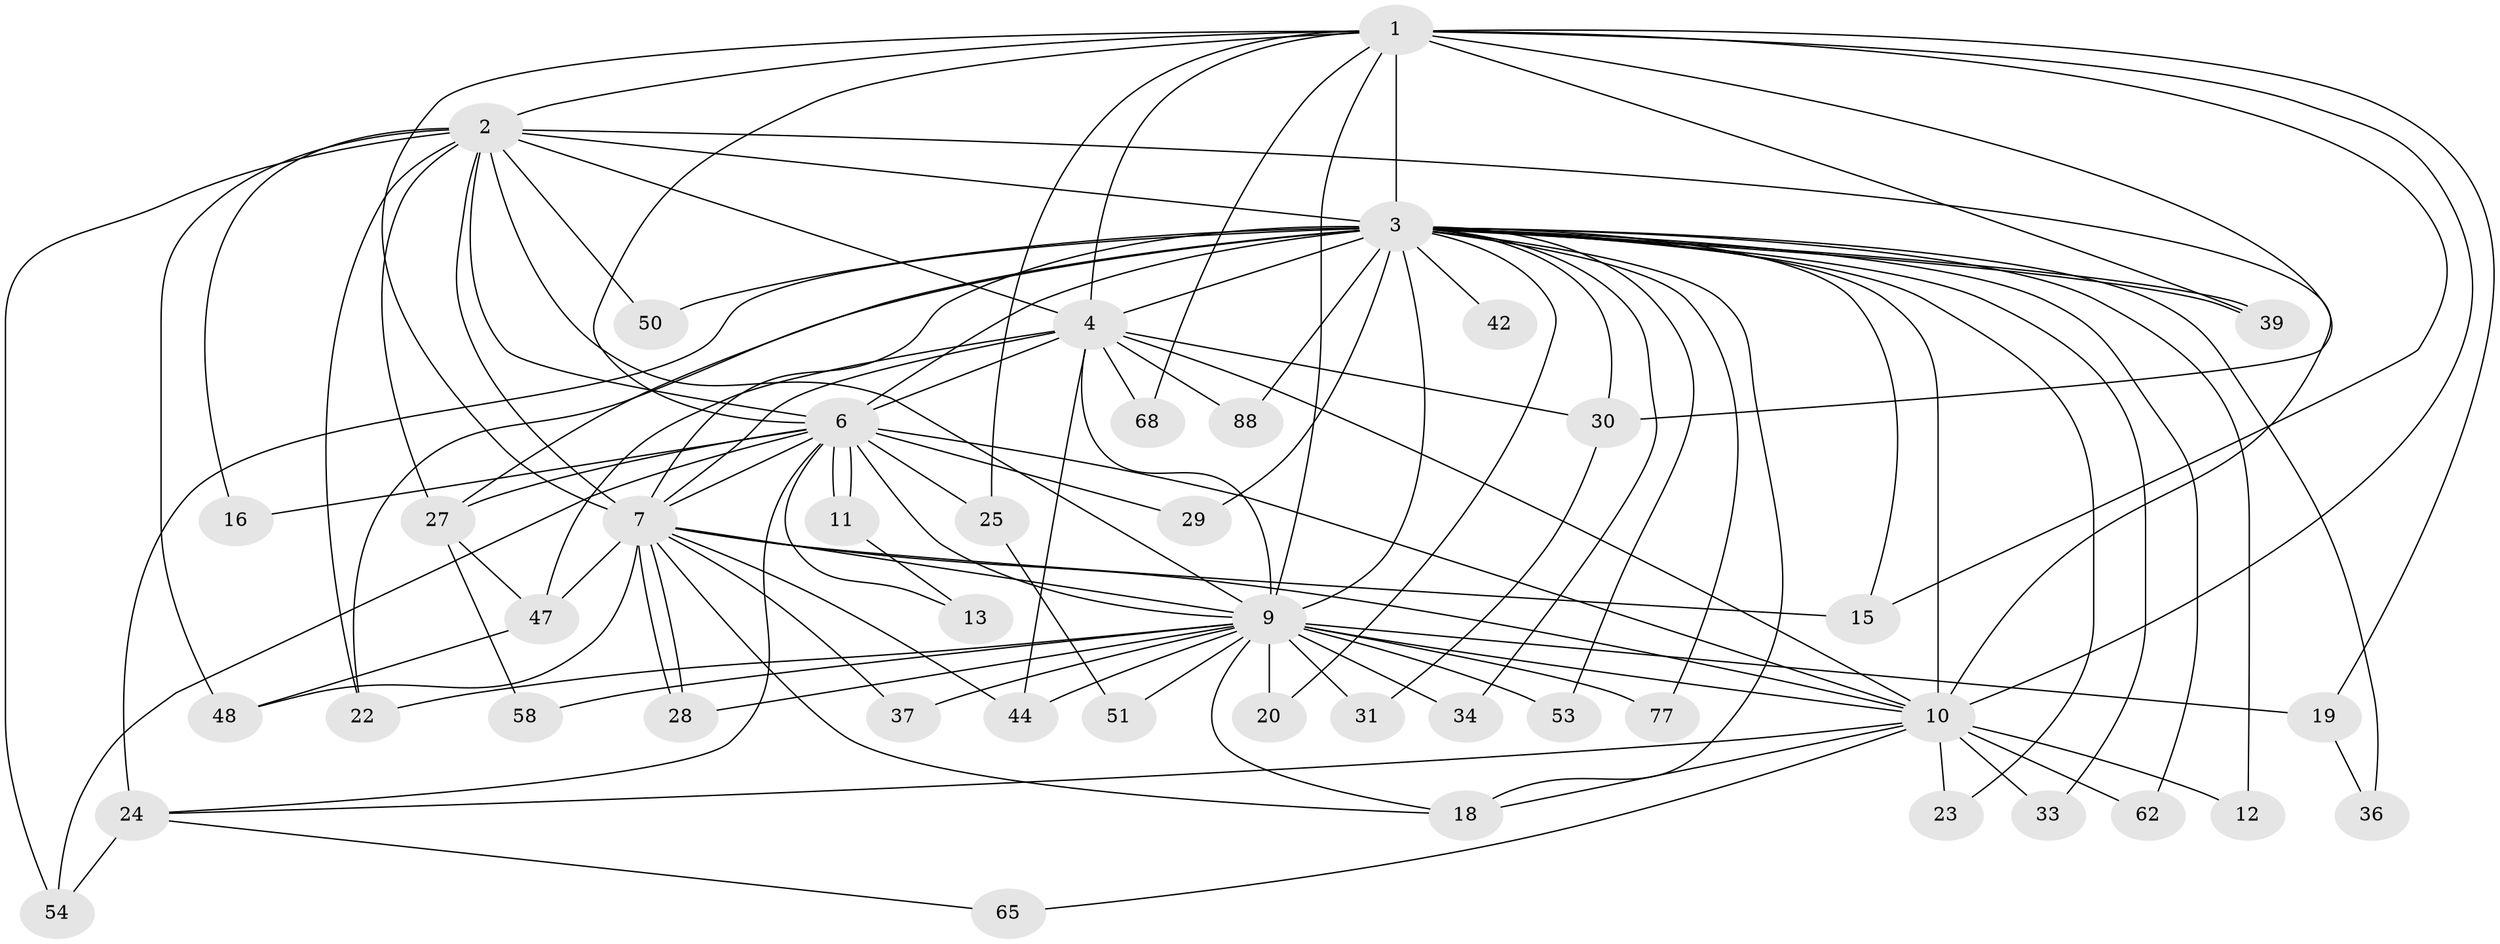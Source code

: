 // original degree distribution, {19: 0.033707865168539325, 20: 0.011235955056179775, 23: 0.011235955056179775, 14: 0.011235955056179775, 25: 0.011235955056179775, 18: 0.02247191011235955, 28: 0.011235955056179775, 3: 0.1797752808988764, 2: 0.5730337078651685, 4: 0.0898876404494382, 5: 0.033707865168539325, 6: 0.011235955056179775}
// Generated by graph-tools (version 1.1) at 2025/13/03/09/25 04:13:50]
// undirected, 44 vertices, 112 edges
graph export_dot {
graph [start="1"]
  node [color=gray90,style=filled];
  1;
  2 [super="+38+80"];
  3 [super="+59+8+5+32+70"];
  4 [super="+55+43+81+63"];
  6 [super="+87+79+26+52+41+45+14"];
  7;
  9;
  10;
  11;
  12;
  13 [super="+35"];
  15 [super="+46"];
  16;
  18 [super="+78"];
  19;
  20;
  22 [super="+60"];
  23;
  24 [super="+56"];
  25;
  27 [super="+67"];
  28 [super="+40"];
  29;
  30;
  31;
  33;
  34;
  36;
  37;
  39 [super="+61"];
  42;
  44 [super="+49"];
  47 [super="+57"];
  48 [super="+69+66"];
  50;
  51;
  53;
  54 [super="+84"];
  58;
  62;
  65;
  68;
  77;
  88;
  1 -- 2 [weight=2];
  1 -- 3 [weight=5];
  1 -- 4 [weight=2];
  1 -- 6;
  1 -- 7;
  1 -- 9;
  1 -- 10;
  1 -- 15;
  1 -- 19;
  1 -- 25;
  1 -- 30;
  1 -- 68;
  1 -- 39;
  2 -- 3 [weight=3];
  2 -- 4 [weight=2];
  2 -- 6 [weight=3];
  2 -- 7;
  2 -- 9;
  2 -- 10;
  2 -- 16;
  2 -- 22;
  2 -- 27;
  2 -- 48 [weight=2];
  2 -- 50;
  2 -- 54;
  3 -- 4 [weight=4];
  3 -- 6 [weight=3];
  3 -- 7 [weight=3];
  3 -- 9 [weight=5];
  3 -- 10 [weight=5];
  3 -- 12;
  3 -- 15 [weight=2];
  3 -- 20;
  3 -- 30;
  3 -- 36;
  3 -- 39;
  3 -- 39;
  3 -- 50;
  3 -- 62;
  3 -- 22 [weight=2];
  3 -- 33;
  3 -- 34;
  3 -- 42;
  3 -- 24 [weight=3];
  3 -- 77;
  3 -- 23;
  3 -- 88;
  3 -- 27 [weight=2];
  3 -- 29;
  3 -- 18;
  3 -- 53;
  4 -- 6 [weight=3];
  4 -- 7;
  4 -- 9 [weight=2];
  4 -- 10;
  4 -- 88;
  4 -- 68;
  4 -- 30;
  4 -- 47;
  4 -- 44;
  6 -- 7 [weight=2];
  6 -- 9 [weight=4];
  6 -- 10 [weight=2];
  6 -- 11;
  6 -- 11;
  6 -- 13 [weight=3];
  6 -- 25;
  6 -- 29;
  6 -- 54;
  6 -- 27;
  6 -- 16;
  6 -- 24;
  7 -- 9;
  7 -- 10;
  7 -- 18;
  7 -- 28;
  7 -- 28;
  7 -- 37;
  7 -- 44;
  7 -- 47;
  7 -- 48;
  7 -- 15;
  9 -- 10;
  9 -- 19;
  9 -- 20;
  9 -- 22;
  9 -- 31;
  9 -- 34;
  9 -- 37;
  9 -- 44;
  9 -- 51;
  9 -- 53;
  9 -- 58;
  9 -- 77;
  9 -- 28;
  9 -- 18;
  10 -- 12;
  10 -- 18;
  10 -- 23;
  10 -- 33;
  10 -- 62;
  10 -- 65;
  10 -- 24;
  11 -- 13;
  19 -- 36;
  24 -- 54;
  24 -- 65;
  25 -- 51;
  27 -- 58;
  27 -- 47;
  30 -- 31;
  47 -- 48;
}
